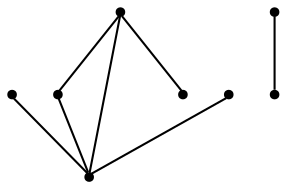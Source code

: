 graph {
  node [shape=point,comment="{\"directed\":false,\"doi\":\"10.1007/978-3-319-50106-2_27\",\"figure\":\"4 (5)\"}"]

  v0 [pos="710.2214536277556,2140.281504307605"]
  v1 [pos="676.382749972981,2050.055732457669"]
  v2 [pos="676.382749972981,2219.2286731504682"]
  v3 [pos="518.4898950416036,2219.2286731504682"]
  v4 [pos="710.2214536277556,2174.115723637862"]
  v5 [pos="631.2714095708104,2253.062765305449"]
  v6 [pos="552.3254987610155,2253.062765305449"]
  v7 [pos="518.4898950416036,2050.055732457669"]

  v0 -- v3 [id="-1",pos="710.2214536277556,2140.281504307605 693.3021018003683,2140.2825852974574 693.3021018003683,2140.2825852974574 693.3021018003683,2140.2825852974574 676.378553137413,2140.2825852974574 642.5523764009247,2140.2825852974574 610.5889587724789,2153.4388676782482 578.6338712267515,2166.594895708485 548.5623997900714,2192.9112757283697 533.5224672361633,2206.0716277180168 518.4898950416036,2219.2286731504682 518.4898950416036,2219.2286731504682 518.4898950416036,2219.2286731504682"]
  v1 -- v2 [id="-3",pos="676.382749972981,2050.055732457669 676.382749972981,2219.2286731504682 676.382749972981,2219.2286731504682 676.382749972981,2219.2286731504682"]
  v1 -- v6 [id="-4",pos="676.382749972981,2050.055732457669 659.4675949811617,2063.212841477759 659.4675949811617,2063.212841477759 659.4675949811617,2063.212841477759 642.5523764009247,2076.373193467406 608.71367274615,2102.6895734872905 588.0395520305369,2136.5237928175475 567.3612344793556,2170.3577577972515 559.8433666201856,2211.7098164378813 556.0802676492414,2232.387753387348 552.3254987610155,2253.062765305449 552.3254987610155,2253.062765305449 552.3254987610155,2253.062765305449"]
  v2 -- v3 [id="-5",pos="676.382749972981,2219.2286731504682 518.4898950416036,2219.2286731504682 518.4898950416036,2219.2286731504682 518.4898950416036,2219.2286731504682"]
  v1 -- v3 [id="-6",pos="676.382749972981,2050.055732457669 657.5881121192648,2061.3377691972137 657.5881121192648,2061.3377691972137 657.5881121192648,2061.3377691972137 638.7892774299805,2072.6144009874965 601.1916080514119,2095.1676645680614 574.8791023385257,2123.3677647873105 548.5623997900714,2151.5594714382933 533.5224672361633,2185.393436417997 526.004631171202,2202.312580887554 518.4898950416036,2219.2286731504682 518.4898950416036,2219.2286731504682 518.4898950416036,2219.2286731504682"]
  v4 -- v5 [id="-7",pos="710.2214536277556,2174.115723637862 655.7086292573679,2174.1168046277144 655.7086292573679,2174.1168046277144 655.7086292573679,2174.1168046277144 646.3071452891505,2174.1168046277144 638.7892774299805,2174.1168046277144 635.0303117061866,2177.8755971076243 631.2714095708104,2181.6346439380873 631.2714095708104,2189.1522288979068 631.2714095708104,2198.549464448234 631.2714095708104,2253.062765305449 631.2714095708104,2253.062765305449 631.2714095708104,2253.062765305449"]
  v7 -- v3 [id="-8",pos="518.4898950416036,2050.055732457669 518.4898950416036,2219.2286731504682 518.4898950416036,2219.2286731504682 518.4898950416036,2219.2286731504682"]
}